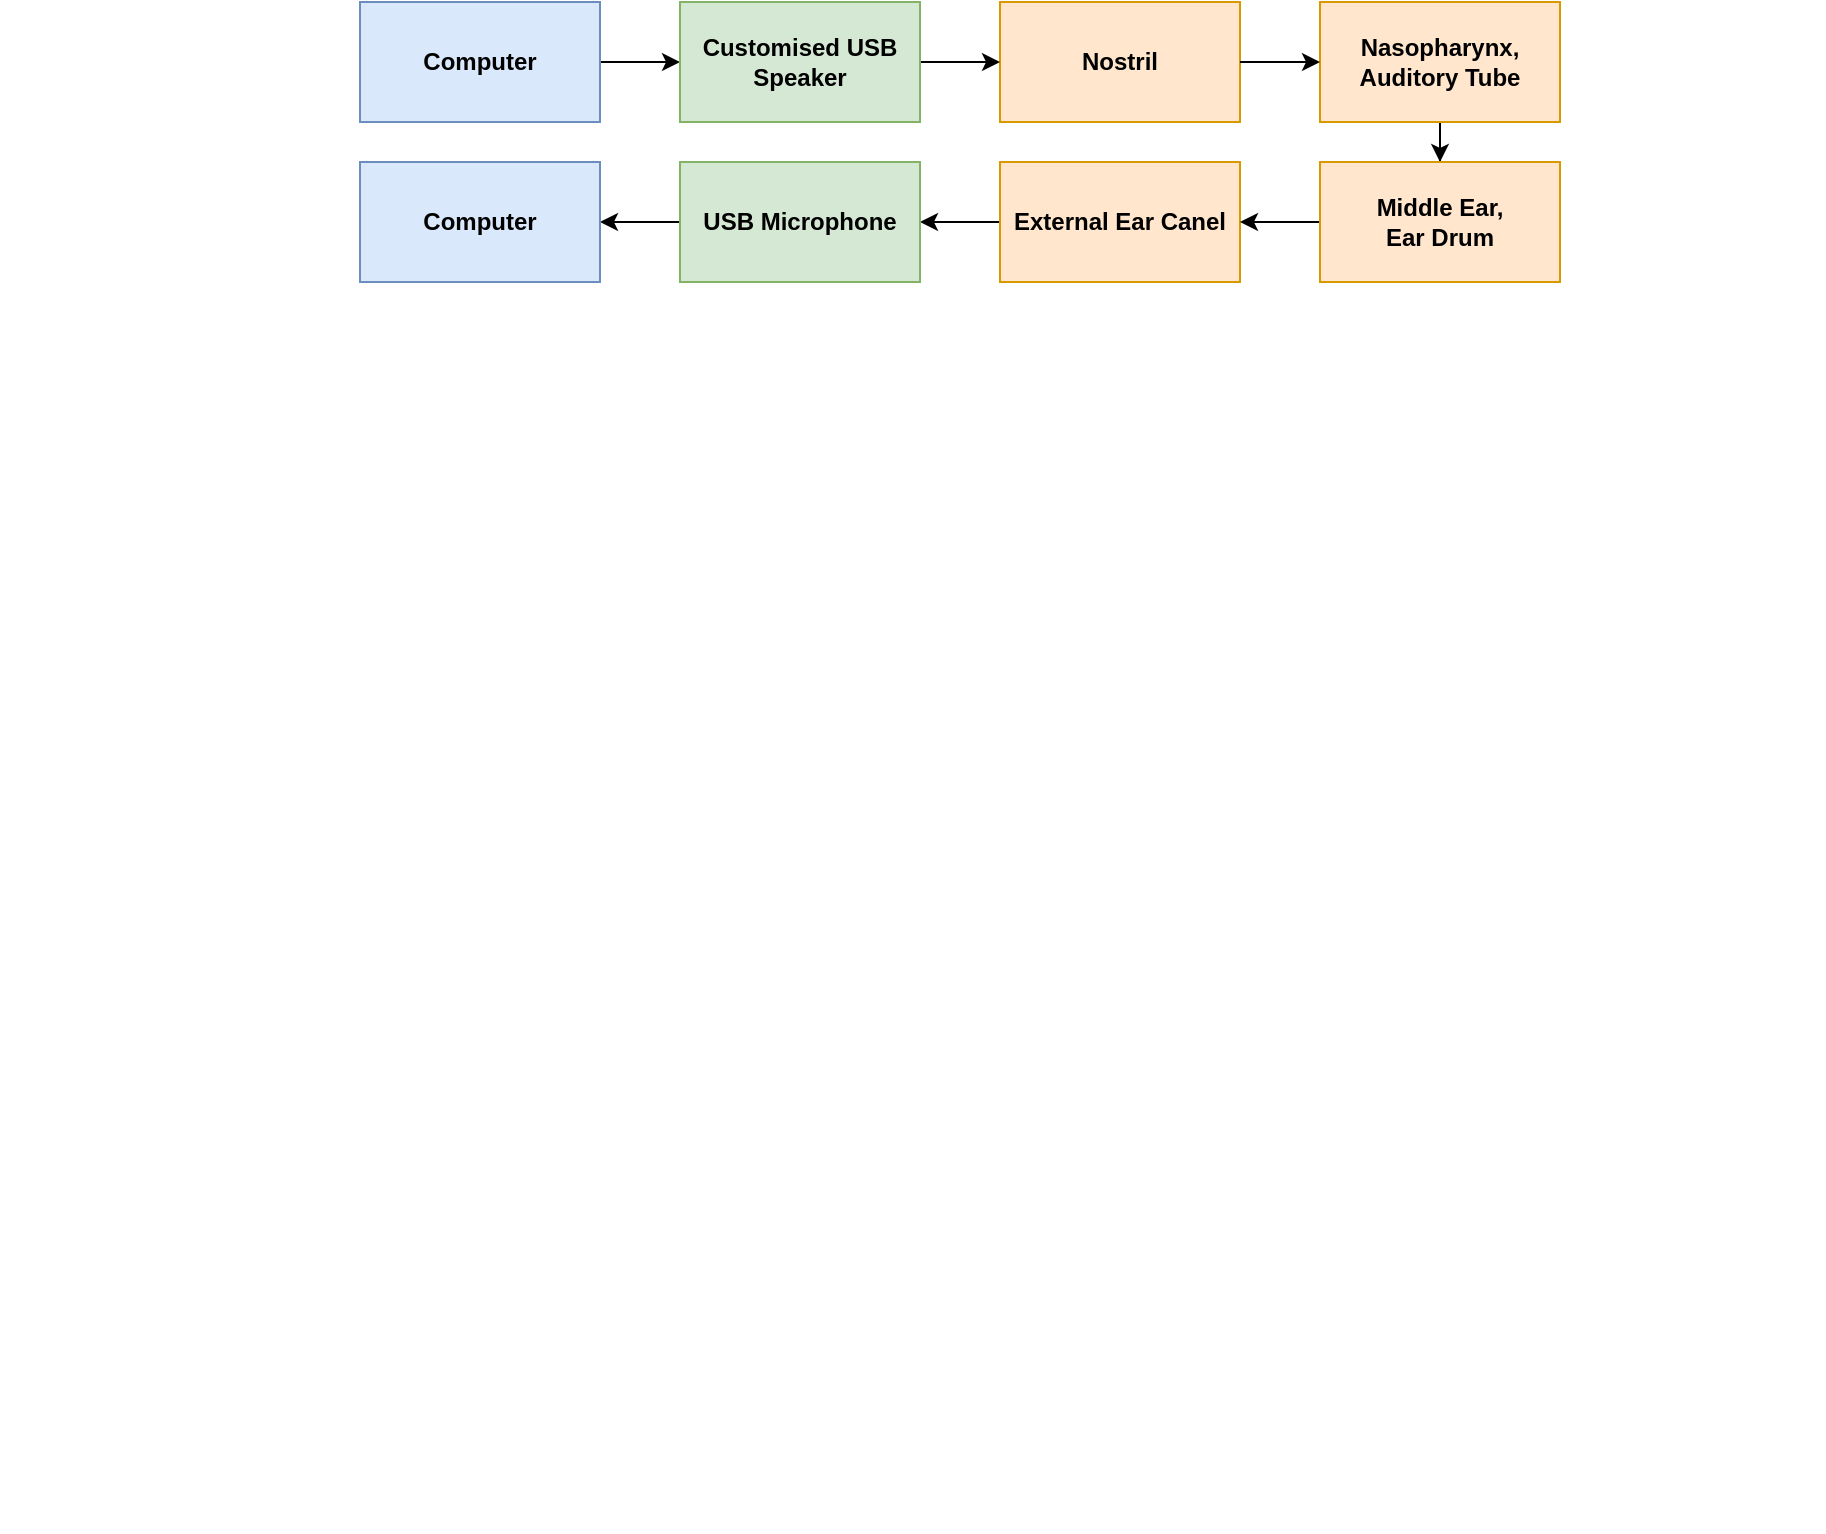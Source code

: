 <mxfile version="24.7.17">
  <diagram name="Page-1" id="O_c4kGdEKPWNoD8fyBXs">
    <mxGraphModel dx="1179" dy="683" grid="1" gridSize="10" guides="1" tooltips="1" connect="1" arrows="1" fold="1" page="1" pageScale="1" pageWidth="850" pageHeight="1100" math="0" shadow="0">
      <root>
        <mxCell id="0" />
        <mxCell id="1" parent="0" />
        <mxCell id="Fc9h2Zg-f7eR_xYYB_VT-14" value="" style="edgeStyle=orthogonalEdgeStyle;rounded=0;orthogonalLoop=1;jettySize=auto;html=1;fontStyle=1" edge="1" parent="1" source="Fc9h2Zg-f7eR_xYYB_VT-1" target="Fc9h2Zg-f7eR_xYYB_VT-13">
          <mxGeometry relative="1" as="geometry" />
        </mxCell>
        <mxCell id="Fc9h2Zg-f7eR_xYYB_VT-1" value="External Ear Canel" style="whiteSpace=wrap;html=1;fillColor=#ffe6cc;strokeColor=#d79b00;fontStyle=1" vertex="1" parent="1">
          <mxGeometry x="1080" y="200" width="120" height="60" as="geometry" />
        </mxCell>
        <mxCell id="Fc9h2Zg-f7eR_xYYB_VT-3" value="Nostril" style="whiteSpace=wrap;html=1;fillColor=#ffe6cc;strokeColor=#d79b00;fontStyle=1" vertex="1" parent="1">
          <mxGeometry x="1080" y="120" width="120" height="60" as="geometry" />
        </mxCell>
        <mxCell id="Fc9h2Zg-f7eR_xYYB_VT-4" value="" style="shape=image;verticalLabelPosition=bottom;labelBackgroundColor=default;verticalAlign=top;aspect=fixed;imageAspect=0;image=https://www.blocked-ears.com/templates/yootheme/cache/2a/EB_Tube_Location_E-2a4c5269.jpeg;" vertex="1" parent="1">
          <mxGeometry x="580" y="450" width="912" height="435" as="geometry" />
        </mxCell>
        <mxCell id="Fc9h2Zg-f7eR_xYYB_VT-7" value="" style="edgeStyle=orthogonalEdgeStyle;rounded=0;orthogonalLoop=1;jettySize=auto;html=1;fontStyle=1" edge="1" parent="1" source="Fc9h2Zg-f7eR_xYYB_VT-5" target="Fc9h2Zg-f7eR_xYYB_VT-6">
          <mxGeometry relative="1" as="geometry" />
        </mxCell>
        <mxCell id="Fc9h2Zg-f7eR_xYYB_VT-5" value="Computer" style="whiteSpace=wrap;html=1;fillColor=#dae8fc;strokeColor=#6c8ebf;fontStyle=1" vertex="1" parent="1">
          <mxGeometry x="760" y="120" width="120" height="60" as="geometry" />
        </mxCell>
        <mxCell id="Fc9h2Zg-f7eR_xYYB_VT-8" value="" style="edgeStyle=orthogonalEdgeStyle;rounded=0;orthogonalLoop=1;jettySize=auto;html=1;fontStyle=1" edge="1" parent="1" source="Fc9h2Zg-f7eR_xYYB_VT-6" target="Fc9h2Zg-f7eR_xYYB_VT-3">
          <mxGeometry relative="1" as="geometry" />
        </mxCell>
        <mxCell id="Fc9h2Zg-f7eR_xYYB_VT-6" value="Customised USB Speaker" style="whiteSpace=wrap;html=1;fillColor=#d5e8d4;strokeColor=#82b366;fontStyle=1" vertex="1" parent="1">
          <mxGeometry x="920" y="120" width="120" height="60" as="geometry" />
        </mxCell>
        <mxCell id="Fc9h2Zg-f7eR_xYYB_VT-22" value="" style="edgeStyle=orthogonalEdgeStyle;rounded=0;orthogonalLoop=1;jettySize=auto;html=1;fontStyle=1" edge="1" parent="1" source="Fc9h2Zg-f7eR_xYYB_VT-10" target="Fc9h2Zg-f7eR_xYYB_VT-21">
          <mxGeometry relative="1" as="geometry" />
        </mxCell>
        <mxCell id="Fc9h2Zg-f7eR_xYYB_VT-10" value="Nasopharynx,&lt;div&gt;Auditory Tube&lt;/div&gt;" style="whiteSpace=wrap;html=1;fillColor=#ffe6cc;strokeColor=#d79b00;fontStyle=1" vertex="1" parent="1">
          <mxGeometry x="1240" y="120" width="120" height="60" as="geometry" />
        </mxCell>
        <mxCell id="Fc9h2Zg-f7eR_xYYB_VT-16" value="" style="edgeStyle=orthogonalEdgeStyle;rounded=0;orthogonalLoop=1;jettySize=auto;html=1;fontStyle=1" edge="1" parent="1" source="Fc9h2Zg-f7eR_xYYB_VT-13" target="Fc9h2Zg-f7eR_xYYB_VT-15">
          <mxGeometry relative="1" as="geometry" />
        </mxCell>
        <mxCell id="Fc9h2Zg-f7eR_xYYB_VT-13" value="USB Microphone" style="whiteSpace=wrap;html=1;fillColor=#d5e8d4;strokeColor=#82b366;fontStyle=1" vertex="1" parent="1">
          <mxGeometry x="920" y="200" width="120" height="60" as="geometry" />
        </mxCell>
        <mxCell id="Fc9h2Zg-f7eR_xYYB_VT-15" value="Computer" style="whiteSpace=wrap;html=1;fillColor=#dae8fc;strokeColor=#6c8ebf;fontStyle=1" vertex="1" parent="1">
          <mxGeometry x="760" y="200" width="120" height="60" as="geometry" />
        </mxCell>
        <mxCell id="Fc9h2Zg-f7eR_xYYB_VT-18" style="edgeStyle=orthogonalEdgeStyle;rounded=0;orthogonalLoop=1;jettySize=auto;html=1;fontStyle=1" edge="1" parent="1" source="Fc9h2Zg-f7eR_xYYB_VT-3" target="Fc9h2Zg-f7eR_xYYB_VT-10">
          <mxGeometry relative="1" as="geometry" />
        </mxCell>
        <mxCell id="Fc9h2Zg-f7eR_xYYB_VT-23" value="" style="edgeStyle=orthogonalEdgeStyle;rounded=0;orthogonalLoop=1;jettySize=auto;html=1;fontStyle=1" edge="1" parent="1" source="Fc9h2Zg-f7eR_xYYB_VT-21" target="Fc9h2Zg-f7eR_xYYB_VT-1">
          <mxGeometry relative="1" as="geometry" />
        </mxCell>
        <mxCell id="Fc9h2Zg-f7eR_xYYB_VT-21" value="&lt;div&gt;Middle Ear,&lt;br&gt;&lt;/div&gt;&lt;div&gt;Ear Drum&lt;/div&gt;" style="whiteSpace=wrap;html=1;fillColor=#ffe6cc;strokeColor=#d79b00;fontStyle=1" vertex="1" parent="1">
          <mxGeometry x="1240" y="200" width="120" height="60" as="geometry" />
        </mxCell>
      </root>
    </mxGraphModel>
  </diagram>
</mxfile>

